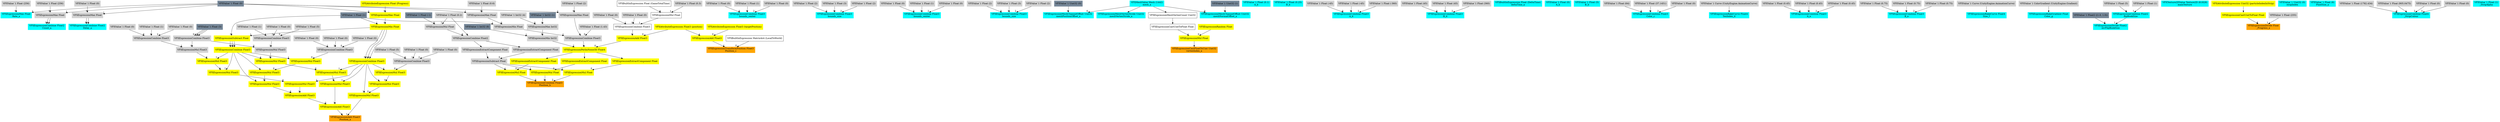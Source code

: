 digraph G {
node0 [shape="box" color="cyan" style="filled" label="VFXExpressionMax Float
Rate_a"]
node1 [shape="box" color="lightgray" style="filled" label="VFXValue`1 Float (256)"]
node2 [shape="box" color="lightslategray" style="filled" label="VFXValue`1 Float (0)"]
node3 [shape="box" color="cyan" style="filled" label="VFXExpressionCombine Float2
Count_a"]
node4 [shape="box" color="lightgray" style="filled" label="VFXExpressionMax Float"]
node5 [shape="box" color="lightgray" style="filled" label="VFXValue`1 Float (256)"]
node6 [shape="box" color="cyan" style="filled" label="VFXExpressionCombine Float2
Delay_a"]
node7 [shape="box" color="lightgray" style="filled" label="VFXExpressionMax Float"]
node8 [shape="box" color="lightgray" style="filled" label="VFXValue`1 Float (0)"]
node9 [shape="box" color="cyan" style="filled" label="VFXExpressionCombine Float3
bounds_center"]
node10 [shape="box" color="lightgray" style="filled" label="VFXValue`1 Float (0)"]
node11 [shape="box" color="lightgray" style="filled" label="VFXValue`1 Float (1)"]
node12 [shape="box" color="lightgray" style="filled" label="VFXValue`1 Float (0)"]
node13 [shape="box" color="cyan" style="filled" label="VFXExpressionCombine Float3
bounds_size"]
node14 [shape="box" color="lightgray" style="filled" label="VFXValue`1 Float (2)"]
node15 [shape="box" color="lightgray" style="filled" label="VFXValue`1 Float (3)"]
node16 [shape="box" color="lightgray" style="filled" label="VFXValue`1 Float (2)"]
node17 [shape="box" color="cyan" style="filled" label="VFXExpressionCombine Float3
bounds_center"]
node18 [shape="box" color="lightgray" style="filled" label="VFXValue`1 Float (0)"]
node19 [shape="box" color="lightgray" style="filled" label="VFXValue`1 Float (1)"]
node20 [shape="box" color="lightgray" style="filled" label="VFXValue`1 Float (0)"]
node21 [shape="box" color="cyan" style="filled" label="VFXExpressionCombine Float3
bounds_size"]
node22 [shape="box" color="lightgray" style="filled" label="VFXValue`1 Float (2)"]
node23 [shape="box" color="lightgray" style="filled" label="VFXValue`1 Float (3)"]
node24 [shape="box" color="lightgray" style="filled" label="VFXValue`1 Float (2)"]
node25 [shape="box" color="cyan" style="filled" label="VFXMeshValue Mesh (1442)
mesh_a"]
node26 [shape="box" color="cyan" style="filled" label="VFXExpressionMeshVertexStride Uint32
meshVertexStride_a"]
node27 [shape="box" color="cyan" style="filled" label="VFXExpressionMeshChannelOffset Uint32
meshPositionOffset_a"]
node28 [shape="box" color="lightslategray" style="filled" label="VFXValue`1 Uint32 (0)"]
node29 [shape="box" color="cyan" style="filled" label="VFXExpressionMeshChannelOffset Uint32
meshNormalOffset_a"]
node30 [shape="box" color="lightslategray" style="filled" label="VFXValue`1 Uint32 (1)"]
node31 [shape="box" color="orange" style="filled" label="VFXExpressionCastFloatToUint Uint32
vertexIndex_a"]
node32 [shape="box" color="yellow" style="filled" label="VFXExpressionMul Float"]
node33 [shape="box" color="yellow" style="filled" label="VFXExpressionRandom Float"]
node34 [shape="box" label="VFXExpressionCastUintToFloat Float"]
node35 [shape="box" label="VFXExpressionMeshVertexCount Uint32"]
node36 [shape="box" color="cyan" style="filled" label="VFXValue`1 Float (0.1)
A_b"]
node37 [shape="box" color="cyan" style="filled" label="VFXValue`1 Float (0.25)
B_b"]
node38 [shape="box" color="orange" style="filled" label="VFXExpressionTransformPosition Float3
Position_c"]
node39 [shape="box" label="VFXBuiltInExpression Matrix4x4 (LocalToWorld)"]
node40 [shape="box" color="yellow" style="filled" label="VFXExpressionAdd Float3"]
node41 [shape="box" color="yellow" style="filled" label="VFXAttributeExpression Float3 (targetPosition)"]
node42 [shape="box" color="yellow" style="filled" label="VFXAttributeExpression Float3 (position)"]
node43 [shape="box" color="cyan" style="filled" label="VFXExpressionCombine Float3
A_d"]
node44 [shape="box" color="lightgray" style="filled" label="VFXValue`1 Float (-45)"]
node45 [shape="box" color="lightgray" style="filled" label="VFXValue`1 Float (-45)"]
node46 [shape="box" color="lightgray" style="filled" label="VFXValue`1 Float (-360)"]
node47 [shape="box" color="cyan" style="filled" label="VFXExpressionCombine Float3
B_d"]
node48 [shape="box" color="lightgray" style="filled" label="VFXValue`1 Float (45)"]
node49 [shape="box" color="lightgray" style="filled" label="VFXValue`1 Float (45)"]
node50 [shape="box" color="lightgray" style="filled" label="VFXValue`1 Float (360)"]
node51 [shape="box" color="cyan" style="filled" label="VFXBuiltInExpression Float (DeltaTime)
deltaTime_a"]
node52 [shape="box" color="cyan" style="filled" label="VFXValue`1 Float (0)
A_b"]
node53 [shape="box" color="cyan" style="filled" label="VFXValue`1 Float (5)
B_b"]
node54 [shape="box" color="cyan" style="filled" label="VFXExpressionCombine Float3
Color_c"]
node55 [shape="box" color="lightgray" style="filled" label="VFXValue`1 Float (64)"]
node56 [shape="box" color="lightgray" style="filled" label="VFXValue`1 Float (37.1451)"]
node57 [shape="box" color="lightgray" style="filled" label="VFXValue`1 Float (0)"]
node58 [shape="box" color="cyan" style="filled" label="VFXExpressionBakeCurve Float4
TexIndex_d"]
node59 [shape="box" color="lightgray" style="filled" label="VFXValue`1 Curve (UnityEngine.AnimationCurve)"]
node60 [shape="box" color="cyan" style="filled" label="VFXExpressionCombine Float3
A_e"]
node61 [shape="box" color="lightgray" style="filled" label="VFXValue`1 Float (0.45)"]
node62 [shape="box" color="lightgray" style="filled" label="VFXValue`1 Float (0.45)"]
node63 [shape="box" color="lightgray" style="filled" label="VFXValue`1 Float (0.45)"]
node64 [shape="box" color="cyan" style="filled" label="VFXExpressionCombine Float3
B_e"]
node65 [shape="box" color="lightgray" style="filled" label="VFXValue`1 Float (0.75)"]
node66 [shape="box" color="lightgray" style="filled" label="VFXValue`1 Float (0.75)"]
node67 [shape="box" color="lightgray" style="filled" label="VFXValue`1 Float (0.75)"]
node68 [shape="box" color="cyan" style="filled" label="VFXExpressionBakeCurve Float4
Size_f"]
node69 [shape="box" color="lightgray" style="filled" label="VFXValue`1 Curve (UnityEngine.AnimationCurve)"]
node70 [shape="box" color="cyan" style="filled" label="VFXExpressionBakeGradient Float
Color_g"]
node71 [shape="box" color="lightgray" style="filled" label="VFXValue`1 ColorGradient (UnityEngine.Gradient)"]
node72 [shape="box" color="cyan" style="filled" label="VFXExpressionCombine Float2
flipBookSize"]
node73 [shape="box" color="lightgray" style="filled" label="VFXValue`1 Float (5)"]
node74 [shape="box" color="lightgray" style="filled" label="VFXValue`1 Float (1)"]
node75 [shape="box" color="cyan" style="filled" label="VFXExpressionDivide Float2
invFlipBookSize"]
node76 [shape="box" color="lightslategray" style="filled" label="VFXValue`1 Float2 ((1.0, 1.0))"]
node77 [shape="box" color="cyan" style="filled" label="VFXTexture2DValue Texture2D (61828)
mainTexture"]
node78 [shape="box" color="orange" style="filled" label="VFXExpressionDivide Float
_Progress_a"]
node79 [shape="box" color="yellow" style="filled" label="VFXExpressionCastUintToFloat Float"]
node80 [shape="box" color="yellow" style="filled" label="VFXAttributeExpression Uint32 (particleIndexInStrip)"]
node81 [shape="box" color="lightgray" style="filled" label="VFXValue`1 Float (255)"]
node82 [shape="box" color="cyan" style="filled" label="VFXValue`1 Uint32 (0)
stripIndex"]
node83 [shape="box" color="orange" style="filled" label="VFXExpressionAdd Float3
Position_a"]
node84 [shape="box" color="yellow" style="filled" label="VFXExpressionAdd Float3"]
node85 [shape="box" color="yellow" style="filled" label="VFXExpressionAdd Float3"]
node86 [shape="box" color="yellow" style="filled" label="VFXExpressionMul Float3"]
node87 [shape="box" color="yellow" style="filled" label="VFXExpressionMul Float3"]
node88 [shape="box" color="yellow" style="filled" label="VFXExpressionMul Float3"]
node89 [shape="box" color="lightgray" style="filled" label="VFXExpressionCombine Float3"]
node90 [shape="box" color="lightgray" style="filled" label="VFXValue`1 Float (0)"]
node91 [shape="box" color="lightgray" style="filled" label="VFXValue`1 Float (0)"]
node92 [shape="box" color="lightgray" style="filled" label="VFXValue`1 Float (0)"]
node93 [shape="box" color="yellow" style="filled" label="VFXExpressionCombine Float3"]
node94 [shape="box" color="yellow" style="filled" label="VFXExpressionSubtract Float"]
node95 [shape="box" color="lightslategray" style="filled" label="VFXValue`1 Float (1)"]
node96 [shape="box" color="yellow" style="filled" label="VFXExpressionMin Float"]
node97 [shape="box" color="yellow" style="filled" label="VFXExpressionMax Float"]
node98 [shape="box" color="yellow" style="filled" label="VFXAttributeExpression Float (Progress)"]
node99 [shape="box" color="yellow" style="filled" label="VFXExpressionMul Float3"]
node100 [shape="box" color="yellow" style="filled" label="VFXExpressionMul Float3"]
node101 [shape="box" color="yellow" style="filled" label="VFXExpressionMul Float3"]
node102 [shape="box" color="lightgray" style="filled" label="VFXExpressionMul Float3"]
node103 [shape="box" color="lightgray" style="filled" label="VFXExpressionCombine Float3"]
node104 [shape="box" color="lightslategray" style="filled" label="VFXValue`1 Float (3)"]
node105 [shape="box" color="lightgray" style="filled" label="VFXExpressionCombine Float3"]
node106 [shape="box" color="lightgray" style="filled" label="VFXValue`1 Float (0)"]
node107 [shape="box" color="lightgray" style="filled" label="VFXValue`1 Float (1)"]
node108 [shape="box" color="lightgray" style="filled" label="VFXValue`1 Float (0)"]
node109 [shape="box" color="yellow" style="filled" label="VFXExpressionCombine Float3"]
node110 [shape="box" color="yellow" style="filled" label="VFXExpressionMul Float3"]
node111 [shape="box" color="yellow" style="filled" label="VFXExpressionMul Float3"]
node112 [shape="box" color="yellow" style="filled" label="VFXExpressionMul Float3"]
node113 [shape="box" color="lightgray" style="filled" label="VFXExpressionMul Float3"]
node114 [shape="box" color="lightgray" style="filled" label="VFXExpressionCombine Float3"]
node115 [shape="box" color="lightgray" style="filled" label="VFXValue`1 Float (5)"]
node116 [shape="box" color="lightgray" style="filled" label="VFXValue`1 Float (1)"]
node117 [shape="box" color="lightgray" style="filled" label="VFXValue`1 Float (0)"]
node118 [shape="box" color="yellow" style="filled" label="VFXExpressionMul Float3"]
node119 [shape="box" color="yellow" style="filled" label="VFXExpressionMul Float3"]
node120 [shape="box" color="yellow" style="filled" label="VFXExpressionMul Float3"]
node121 [shape="box" color="lightgray" style="filled" label="VFXExpressionCombine Float3"]
node122 [shape="box" color="lightgray" style="filled" label="VFXValue`1 Float (5)"]
node123 [shape="box" color="lightgray" style="filled" label="VFXValue`1 Float (0)"]
node124 [shape="box" color="lightgray" style="filled" label="VFXValue`1 Float (0)"]
node125 [shape="box" color="orange" style="filled" label="VFXExpressionCombine Float3
Position_b"]
node126 [shape="box" color="yellow" style="filled" label="VFXExpressionMul Float"]
node127 [shape="box" color="yellow" style="filled" label="VFXExpressionExtractComponent Float"]
node128 [shape="box" color="yellow" style="filled" label="VFXExpressionPerlinNoise3D Float4"]
node129 [shape="box" color="yellow" style="filled" label="VFXExpressionAdd Float3"]
node130 [shape="box" label="VFXExpressionCombine Float3"]
node131 [shape="box" color="lightgray" style="filled" label="VFXValue`1 Float (0)"]
node132 [shape="box" label="VFXExpressionMul Float"]
node133 [shape="box" label="VFXBuiltInExpression Float (GameTotalTime)"]
node134 [shape="box" color="lightgray" style="filled" label="VFXValue`1 Float (0.3)"]
node135 [shape="box" color="lightgray" style="filled" label="VFXValue`1 Float (0)"]
node136 [shape="box" color="lightgray" style="filled" label="VFXExpressionCombine Float3"]
node137 [shape="box" color="lightgray" style="filled" label="VFXValue`1 Float (1.43)"]
node138 [shape="box" color="lightgray" style="filled" label="VFXExpressionMin Float"]
node139 [shape="box" color="lightgray" style="filled" label="VFXExpressionMax Float"]
node140 [shape="box" color="lightgray" style="filled" label="VFXValue`1 Float (0.6)"]
node141 [shape="box" color="lightgray" style="filled" label="VFXExpressionMax Float"]
node142 [shape="box" color="lightgray" style="filled" label="VFXValue`1 Float (2)"]
node143 [shape="box" color="lightgray" style="filled" label="VFXExpressionMin Int32"]
node144 [shape="box" color="lightgray" style="filled" label="VFXExpressionMax Int32"]
node145 [shape="box" color="lightgray" style="filled" label="VFXValue`1 Int32 (4)"]
node146 [shape="box" color="lightslategray" style="filled" label="VFXValue`1 Int32 (1)"]
node147 [shape="box" color="lightslategray" style="filled" label="VFXValue`1 Int32 (8)"]
node148 [shape="box" color="lightgray" style="filled" label="VFXExpressionSubtract Float"]
node149 [shape="box" color="lightgray" style="filled" label="VFXExpressionExtractComponent Float"]
node150 [shape="box" color="lightgray" style="filled" label="VFXExpressionCombine Float2"]
node151 [shape="box" color="lightgray" style="filled" label="VFXExpressionMul Float"]
node152 [shape="box" color="lightslategray" style="filled" label="VFXValue`1 Float (-1)"]
node153 [shape="box" color="lightgray" style="filled" label="VFXValue`1 Float (0.2)"]
node154 [shape="box" color="lightgray" style="filled" label="VFXExpressionExtractComponent Float"]
node155 [shape="box" color="yellow" style="filled" label="VFXExpressionMul Float"]
node156 [shape="box" color="yellow" style="filled" label="VFXExpressionExtractComponent Float"]
node157 [shape="box" color="yellow" style="filled" label="VFXExpressionMul Float"]
node158 [shape="box" color="yellow" style="filled" label="VFXExpressionExtractComponent Float"]
node159 [shape="box" color="cyan" style="filled" label="VFXValue`1 Float (6)
PixelSize_a"]
node160 [shape="box" color="cyan" style="filled" label="VFXExpressionCombine Float4
_StripColour"]
node161 [shape="box" color="lightgray" style="filled" label="VFXValue`1 Float (1782.434)"]
node162 [shape="box" color="lightgray" style="filled" label="VFXValue`1 Float (905.0475)"]
node163 [shape="box" color="lightgray" style="filled" label="VFXValue`1 Float (0)"]
node164 [shape="box" color="lightgray" style="filled" label="VFXValue`1 Float (0)"]
node165 [shape="box" color="cyan" style="filled" label="VFXValue`1 Float (1)
_StripAlpha"]
node1 -> node0 [headlabel="0"]
node2 -> node0 [headlabel="1"]
node4 -> node3 [headlabel="0"]
node4 -> node3 [headlabel="1"]
node5 -> node4 [headlabel="0"]
node2 -> node4 [headlabel="1"]
node7 -> node6 [headlabel="0"]
node7 -> node6 [headlabel="1"]
node8 -> node7 [headlabel="0"]
node2 -> node7 [headlabel="1"]
node10 -> node9 [headlabel="0"]
node11 -> node9 [headlabel="1"]
node12 -> node9 [headlabel="2"]
node14 -> node13 [headlabel="0"]
node15 -> node13 [headlabel="1"]
node16 -> node13 [headlabel="2"]
node18 -> node17 [headlabel="0"]
node19 -> node17 [headlabel="1"]
node20 -> node17 [headlabel="2"]
node22 -> node21 [headlabel="0"]
node23 -> node21 [headlabel="1"]
node24 -> node21 [headlabel="2"]
node25 -> node26 
node25 -> node27 [headlabel="0"]
node28 -> node27 [headlabel="1"]
node25 -> node29 [headlabel="0"]
node30 -> node29 [headlabel="1"]
node32 -> node31 
node33 -> node32 [headlabel="0"]
node34 -> node32 [headlabel="1"]
node35 -> node34 
node25 -> node35 
node39 -> node38 [headlabel="0"]
node40 -> node38 [headlabel="1"]
node41 -> node40 [headlabel="0"]
node42 -> node40 [headlabel="1"]
node44 -> node43 [headlabel="0"]
node45 -> node43 [headlabel="1"]
node46 -> node43 [headlabel="2"]
node48 -> node47 [headlabel="0"]
node49 -> node47 [headlabel="1"]
node50 -> node47 [headlabel="2"]
node55 -> node54 [headlabel="0"]
node56 -> node54 [headlabel="1"]
node57 -> node54 [headlabel="2"]
node59 -> node58 
node61 -> node60 [headlabel="0"]
node62 -> node60 [headlabel="1"]
node63 -> node60 [headlabel="2"]
node65 -> node64 [headlabel="0"]
node66 -> node64 [headlabel="1"]
node67 -> node64 [headlabel="2"]
node69 -> node68 
node71 -> node70 
node73 -> node72 [headlabel="0"]
node74 -> node72 [headlabel="1"]
node76 -> node75 [headlabel="0"]
node72 -> node75 [headlabel="1"]
node79 -> node78 [headlabel="0"]
node81 -> node78 [headlabel="1"]
node80 -> node79 
node84 -> node83 [headlabel="0"]
node118 -> node83 [headlabel="1"]
node85 -> node84 [headlabel="0"]
node110 -> node84 [headlabel="1"]
node86 -> node85 [headlabel="0"]
node99 -> node85 [headlabel="1"]
node87 -> node86 [headlabel="0"]
node93 -> node86 [headlabel="1"]
node88 -> node87 [headlabel="0"]
node93 -> node87 [headlabel="1"]
node89 -> node88 [headlabel="0"]
node93 -> node88 [headlabel="1"]
node90 -> node89 [headlabel="0"]
node91 -> node89 [headlabel="1"]
node92 -> node89 [headlabel="2"]
node94 -> node93 [headlabel="0"]
node94 -> node93 [headlabel="1"]
node94 -> node93 [headlabel="2"]
node95 -> node94 [headlabel="0"]
node96 -> node94 [headlabel="1"]
node97 -> node96 [headlabel="0"]
node95 -> node96 [headlabel="1"]
node98 -> node97 [headlabel="0"]
node2 -> node97 [headlabel="1"]
node100 -> node99 [headlabel="0"]
node109 -> node99 [headlabel="1"]
node101 -> node100 [headlabel="0"]
node93 -> node100 [headlabel="1"]
node102 -> node101 [headlabel="0"]
node93 -> node101 [headlabel="1"]
node103 -> node102 [headlabel="0"]
node105 -> node102 [headlabel="1"]
node104 -> node103 [headlabel="0"]
node104 -> node103 [headlabel="1"]
node104 -> node103 [headlabel="2"]
node106 -> node105 [headlabel="0"]
node107 -> node105 [headlabel="1"]
node108 -> node105 [headlabel="2"]
node96 -> node109 [headlabel="0"]
node96 -> node109 [headlabel="1"]
node96 -> node109 [headlabel="2"]
node111 -> node110 [headlabel="0"]
node109 -> node110 [headlabel="1"]
node112 -> node111 [headlabel="0"]
node109 -> node111 [headlabel="1"]
node113 -> node112 [headlabel="0"]
node93 -> node112 [headlabel="1"]
node103 -> node113 [headlabel="0"]
node114 -> node113 [headlabel="1"]
node115 -> node114 [headlabel="0"]
node116 -> node114 [headlabel="1"]
node117 -> node114 [headlabel="2"]
node119 -> node118 [headlabel="0"]
node109 -> node118 [headlabel="1"]
node120 -> node119 [headlabel="0"]
node109 -> node119 [headlabel="1"]
node121 -> node120 [headlabel="0"]
node109 -> node120 [headlabel="1"]
node122 -> node121 [headlabel="0"]
node123 -> node121 [headlabel="1"]
node124 -> node121 [headlabel="2"]
node126 -> node125 [headlabel="0"]
node155 -> node125 [headlabel="1"]
node157 -> node125 [headlabel="2"]
node127 -> node126 [headlabel="0"]
node148 -> node126 [headlabel="1"]
node128 -> node127 
node129 -> node128 [headlabel="0"]
node136 -> node128 [headlabel="1"]
node143 -> node128 [headlabel="2"]
node42 -> node129 [headlabel="0"]
node130 -> node129 [headlabel="1"]
node131 -> node130 [headlabel="0"]
node132 -> node130 [headlabel="1"]
node135 -> node130 [headlabel="2"]
node133 -> node132 [headlabel="0"]
node134 -> node132 [headlabel="1"]
node137 -> node136 [headlabel="0"]
node138 -> node136 [headlabel="1"]
node141 -> node136 [headlabel="2"]
node139 -> node138 [headlabel="0"]
node95 -> node138 [headlabel="1"]
node140 -> node139 [headlabel="0"]
node2 -> node139 [headlabel="1"]
node142 -> node141 [headlabel="0"]
node2 -> node141 [headlabel="1"]
node144 -> node143 [headlabel="0"]
node147 -> node143 [headlabel="1"]
node145 -> node144 [headlabel="0"]
node146 -> node144 [headlabel="1"]
node149 -> node148 [headlabel="0"]
node154 -> node148 [headlabel="1"]
node150 -> node149 
node151 -> node150 [headlabel="0"]
node153 -> node150 [headlabel="1"]
node152 -> node151 [headlabel="0"]
node153 -> node151 [headlabel="1"]
node150 -> node154 
node156 -> node155 [headlabel="0"]
node148 -> node155 [headlabel="1"]
node128 -> node156 
node158 -> node157 [headlabel="0"]
node148 -> node157 [headlabel="1"]
node128 -> node158 
node161 -> node160 [headlabel="0"]
node162 -> node160 [headlabel="1"]
node163 -> node160 [headlabel="2"]
node164 -> node160 [headlabel="3"]
}
